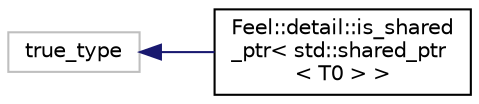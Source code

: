 digraph "Graphical Class Hierarchy"
{
 // LATEX_PDF_SIZE
  edge [fontname="Helvetica",fontsize="10",labelfontname="Helvetica",labelfontsize="10"];
  node [fontname="Helvetica",fontsize="10",shape=record];
  rankdir="LR";
  Node1055 [label="true_type",height=0.2,width=0.4,color="grey75", fillcolor="white", style="filled",tooltip=" "];
  Node1055 -> Node0 [dir="back",color="midnightblue",fontsize="10",style="solid",fontname="Helvetica"];
  Node0 [label="Feel::detail::is_shared\l_ptr\< std::shared_ptr\l\< T0 \> \>",height=0.2,width=0.4,color="black", fillcolor="white", style="filled",URL="$structFeel_1_1detail_1_1is__shared__ptr_3_01std_1_1shared__ptr_3_01T0_01_4_01_4.html",tooltip=" "];
}
